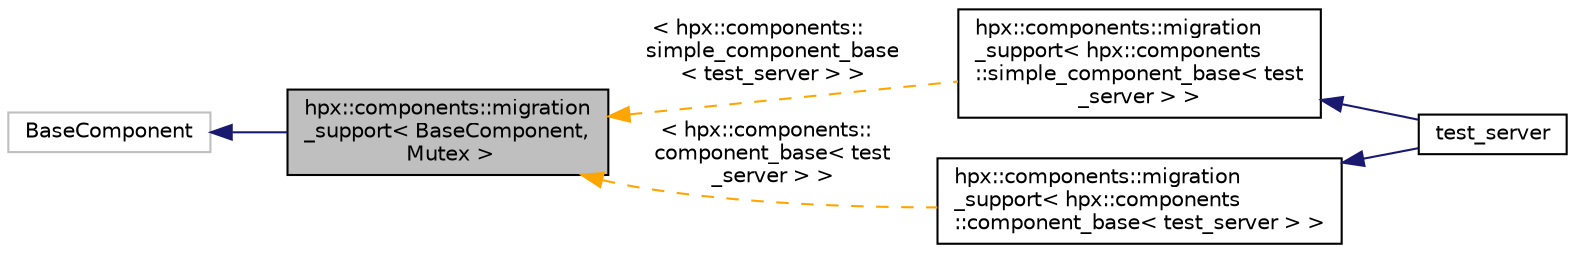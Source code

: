 digraph "hpx::components::migration_support&lt; BaseComponent, Mutex &gt;"
{
  edge [fontname="Helvetica",fontsize="10",labelfontname="Helvetica",labelfontsize="10"];
  node [fontname="Helvetica",fontsize="10",shape=record];
  rankdir="LR";
  Node0 [label="hpx::components::migration\l_support\< BaseComponent,\l Mutex \>",height=0.2,width=0.4,color="black", fillcolor="grey75", style="filled", fontcolor="black"];
  Node1 -> Node0 [dir="back",color="midnightblue",fontsize="10",style="solid",fontname="Helvetica"];
  Node1 [label="BaseComponent",height=0.2,width=0.4,color="grey75", fillcolor="white", style="filled"];
  Node0 -> Node2 [dir="back",color="orange",fontsize="10",style="dashed",label=" \< hpx::components::\lsimple_component_base\l\< test_server \> \>" ,fontname="Helvetica"];
  Node2 [label="hpx::components::migration\l_support\< hpx::components\l::simple_component_base\< test\l_server \> \>",height=0.2,width=0.4,color="black", fillcolor="white", style="filled",URL="$db/d0d/structhpx_1_1components_1_1migration__support.html"];
  Node2 -> Node3 [dir="back",color="midnightblue",fontsize="10",style="solid",fontname="Helvetica"];
  Node3 [label="test_server",height=0.2,width=0.4,color="black", fillcolor="white", style="filled",URL="$d5/d5d/structtest__server.html"];
  Node0 -> Node4 [dir="back",color="orange",fontsize="10",style="dashed",label=" \< hpx::components::\lcomponent_base\< test\l_server \> \>" ,fontname="Helvetica"];
  Node4 [label="hpx::components::migration\l_support\< hpx::components\l::component_base\< test_server \> \>",height=0.2,width=0.4,color="black", fillcolor="white", style="filled",URL="$db/d0d/structhpx_1_1components_1_1migration__support.html"];
  Node4 -> Node3 [dir="back",color="midnightblue",fontsize="10",style="solid",fontname="Helvetica"];
}
